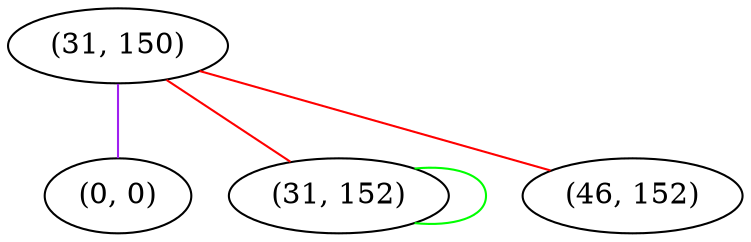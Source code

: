graph "" {
"(31, 150)";
"(0, 0)";
"(31, 152)";
"(46, 152)";
"(31, 150)" -- "(0, 0)"  [color=purple, key=0, weight=4];
"(31, 150)" -- "(31, 152)"  [color=red, key=0, weight=1];
"(31, 150)" -- "(46, 152)"  [color=red, key=0, weight=1];
"(31, 152)" -- "(31, 152)"  [color=green, key=0, weight=2];
}
